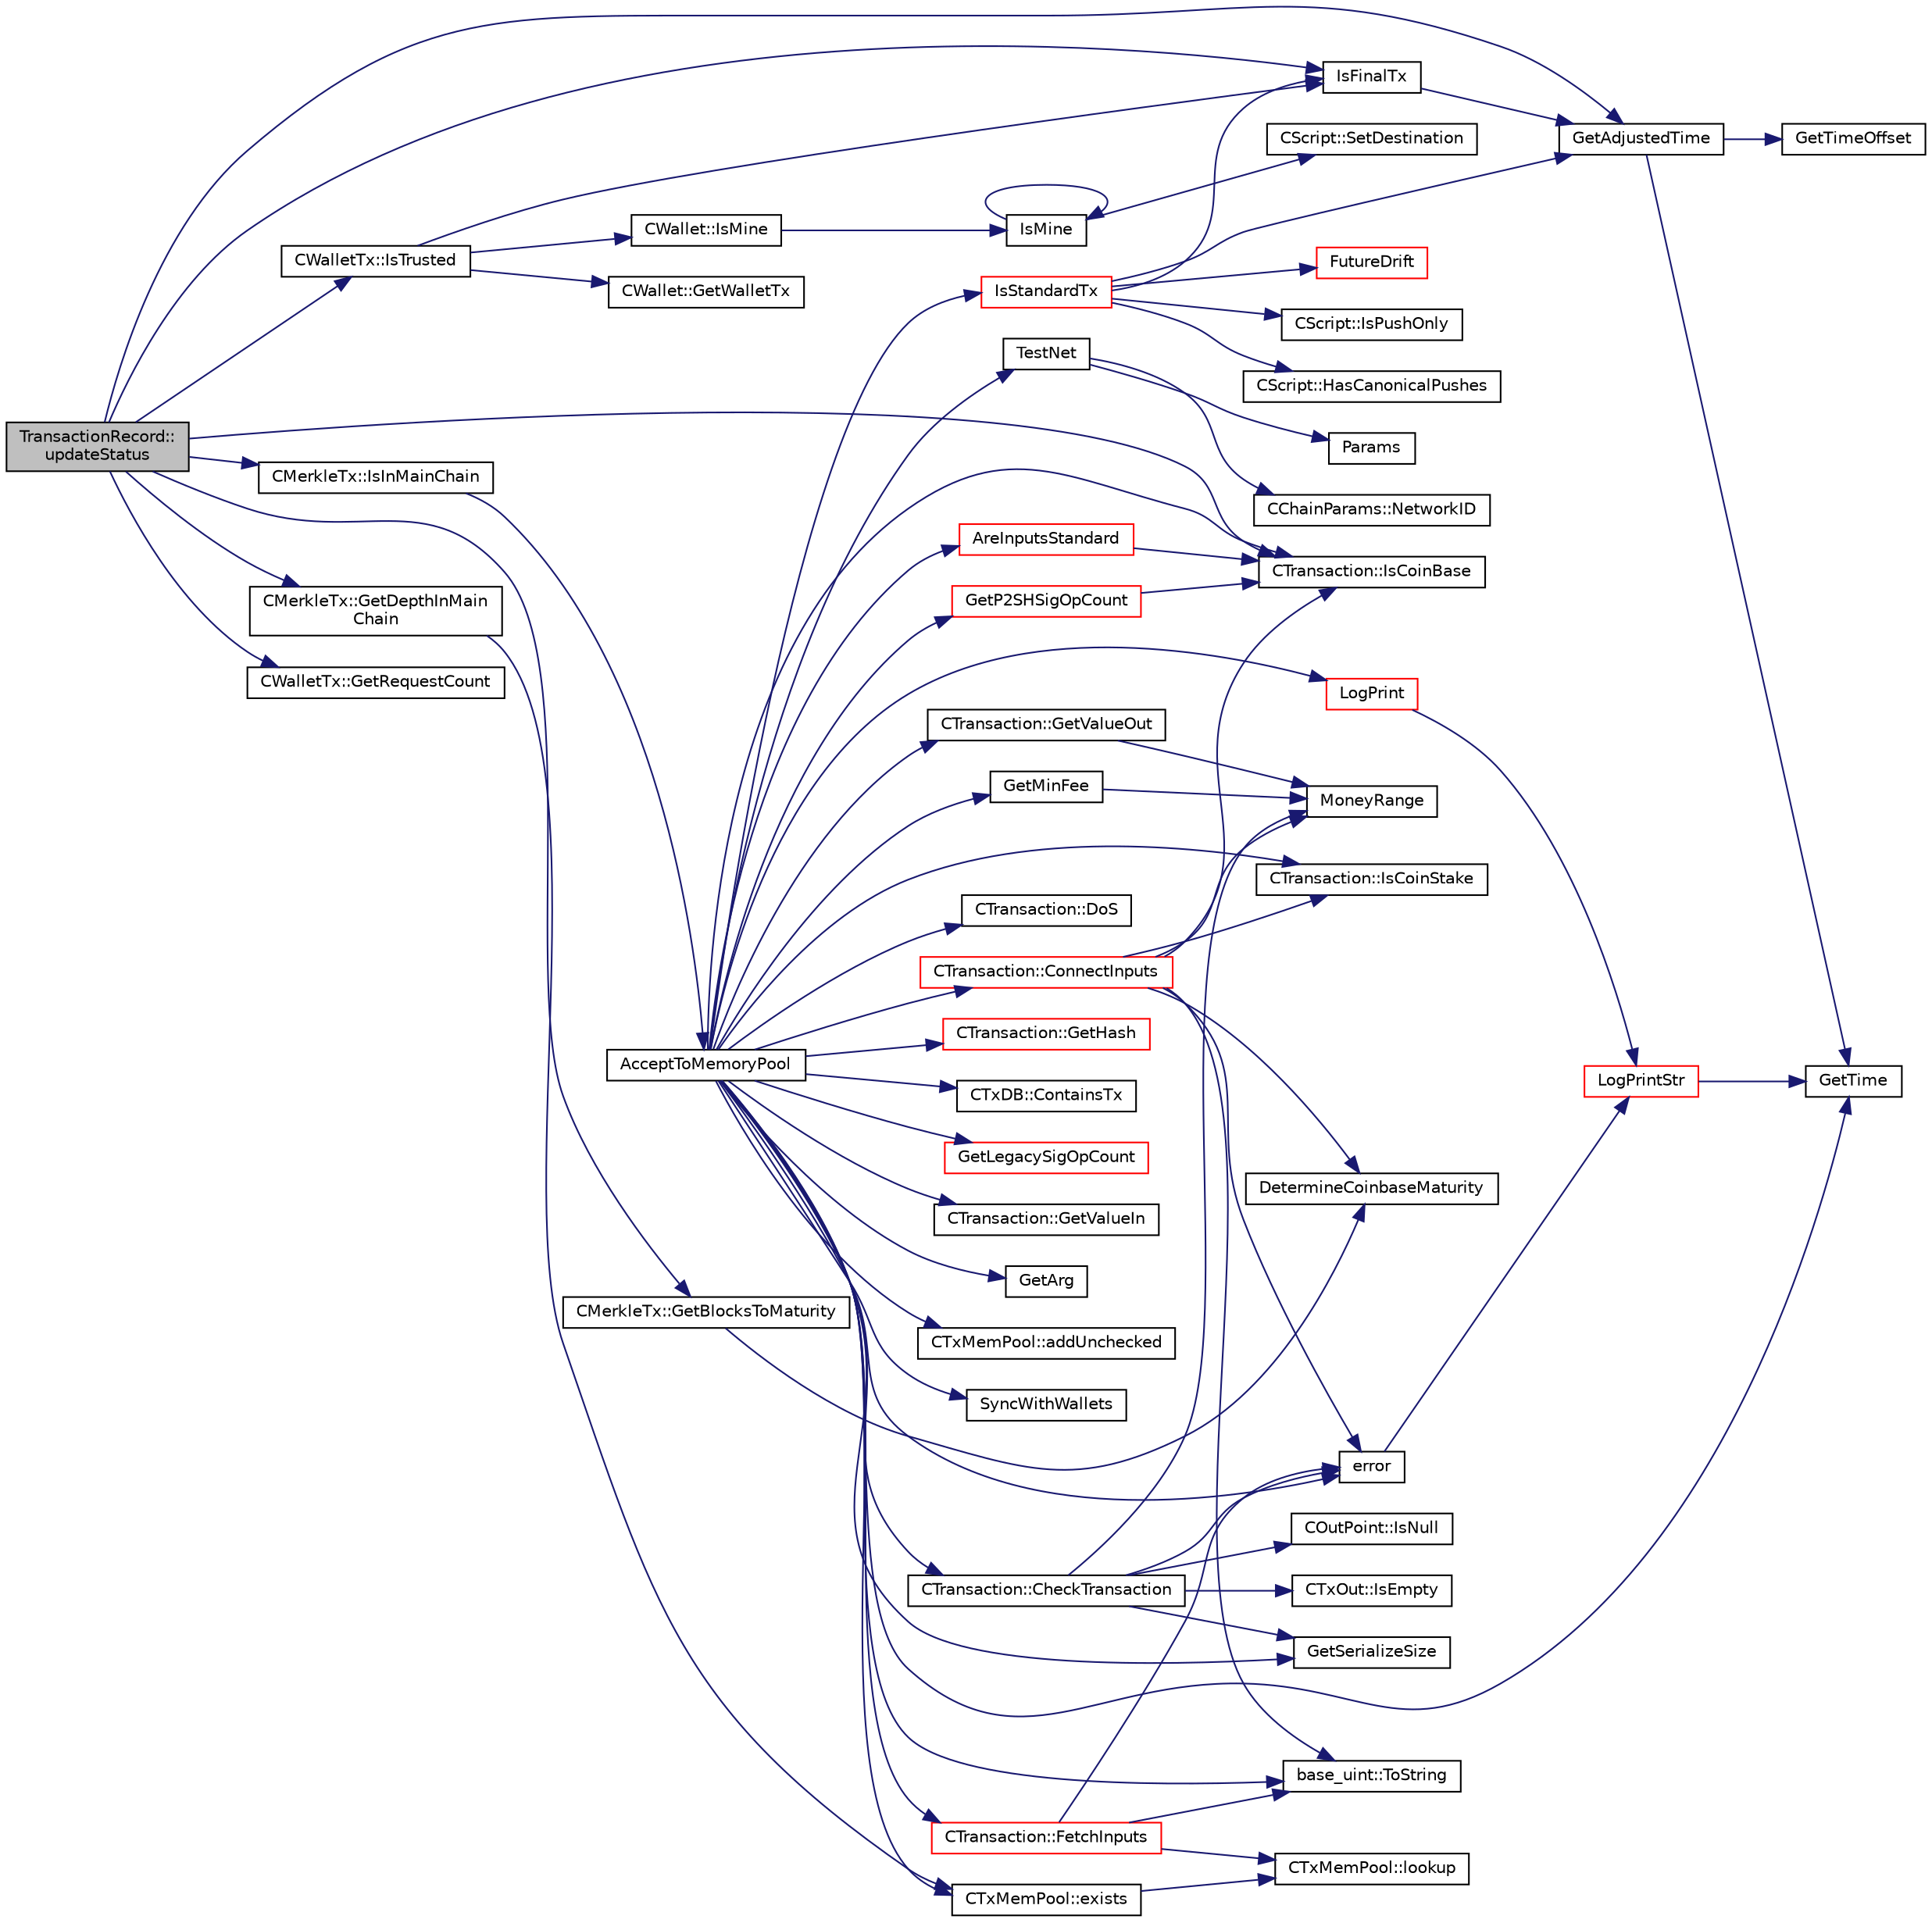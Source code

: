 digraph "TransactionRecord::updateStatus"
{
  edge [fontname="Helvetica",fontsize="10",labelfontname="Helvetica",labelfontsize="10"];
  node [fontname="Helvetica",fontsize="10",shape=record];
  rankdir="LR";
  Node285 [label="TransactionRecord::\lupdateStatus",height=0.2,width=0.4,color="black", fillcolor="grey75", style="filled", fontcolor="black"];
  Node285 -> Node286 [color="midnightblue",fontsize="10",style="solid",fontname="Helvetica"];
  Node286 [label="CTransaction::IsCoinBase",height=0.2,width=0.4,color="black", fillcolor="white", style="filled",URL="$df/d43/class_c_transaction.html#a96256e8ac1bf79ad9c057e48c41132dd"];
  Node285 -> Node287 [color="midnightblue",fontsize="10",style="solid",fontname="Helvetica"];
  Node287 [label="CWalletTx::IsTrusted",height=0.2,width=0.4,color="black", fillcolor="white", style="filled",URL="$d6/d53/class_c_wallet_tx.html#a71efb0d5b5def8ae00a1d74b8741bfcb"];
  Node287 -> Node288 [color="midnightblue",fontsize="10",style="solid",fontname="Helvetica"];
  Node288 [label="IsFinalTx",height=0.2,width=0.4,color="black", fillcolor="white", style="filled",URL="$df/d0a/main_8cpp.html#adc332cd7ac94e639bb4239618341be19"];
  Node288 -> Node289 [color="midnightblue",fontsize="10",style="solid",fontname="Helvetica"];
  Node289 [label="GetAdjustedTime",height=0.2,width=0.4,color="black", fillcolor="white", style="filled",URL="$df/d2d/util_8cpp.html#a09f81b9c7650f898cf3cf305b87547e6"];
  Node289 -> Node290 [color="midnightblue",fontsize="10",style="solid",fontname="Helvetica"];
  Node290 [label="GetTime",height=0.2,width=0.4,color="black", fillcolor="white", style="filled",URL="$df/d2d/util_8cpp.html#a46fac5fba8ba905b5f9acb364f5d8c6f"];
  Node289 -> Node291 [color="midnightblue",fontsize="10",style="solid",fontname="Helvetica"];
  Node291 [label="GetTimeOffset",height=0.2,width=0.4,color="black", fillcolor="white", style="filled",URL="$df/d2d/util_8cpp.html#a50ca5344c75631267633f15cfe5e983e"];
  Node287 -> Node292 [color="midnightblue",fontsize="10",style="solid",fontname="Helvetica"];
  Node292 [label="CWallet::GetWalletTx",height=0.2,width=0.4,color="black", fillcolor="white", style="filled",URL="$d2/de5/class_c_wallet.html#ac496716bb889a5934fa27398aeb2330a"];
  Node287 -> Node293 [color="midnightblue",fontsize="10",style="solid",fontname="Helvetica"];
  Node293 [label="CWallet::IsMine",height=0.2,width=0.4,color="black", fillcolor="white", style="filled",URL="$d2/de5/class_c_wallet.html#a4eada57edc1c443564b8cc9b853d955c"];
  Node293 -> Node294 [color="midnightblue",fontsize="10",style="solid",fontname="Helvetica"];
  Node294 [label="IsMine",height=0.2,width=0.4,color="black", fillcolor="white", style="filled",URL="$dd/d0f/script_8cpp.html#adc59cf67d903c1ba1ef225561b85bfce"];
  Node294 -> Node295 [color="midnightblue",fontsize="10",style="solid",fontname="Helvetica"];
  Node295 [label="CScript::SetDestination",height=0.2,width=0.4,color="black", fillcolor="white", style="filled",URL="$d9/d4b/class_c_script.html#ad1b5a9077241aa06116040c4f1b7c31e"];
  Node294 -> Node294 [color="midnightblue",fontsize="10",style="solid",fontname="Helvetica"];
  Node285 -> Node296 [color="midnightblue",fontsize="10",style="solid",fontname="Helvetica"];
  Node296 [label="CMerkleTx::GetBlocksToMaturity",height=0.2,width=0.4,color="black", fillcolor="white", style="filled",URL="$d1/dff/class_c_merkle_tx.html#a69ebd437f7b44169659c3527fe73b6ab"];
  Node296 -> Node297 [color="midnightblue",fontsize="10",style="solid",fontname="Helvetica"];
  Node297 [label="DetermineCoinbaseMaturity",height=0.2,width=0.4,color="black", fillcolor="white", style="filled",URL="$d1/d08/proofs_8cpp.html#a97478c8207cae73889a6b1fbbc3c67e3",tooltip="Determine Coinbase Maturity (generally not a good idea - done so to increase speed) ..."];
  Node285 -> Node298 [color="midnightblue",fontsize="10",style="solid",fontname="Helvetica"];
  Node298 [label="CMerkleTx::GetDepthInMain\lChain",height=0.2,width=0.4,color="black", fillcolor="white", style="filled",URL="$d1/dff/class_c_merkle_tx.html#a887a9f1a0b7fc64b43e42cec76b38ef9"];
  Node298 -> Node299 [color="midnightblue",fontsize="10",style="solid",fontname="Helvetica"];
  Node299 [label="CTxMemPool::exists",height=0.2,width=0.4,color="black", fillcolor="white", style="filled",URL="$db/d98/class_c_tx_mem_pool.html#a8b7a13b5289ab839d4460f41a7da9789"];
  Node299 -> Node300 [color="midnightblue",fontsize="10",style="solid",fontname="Helvetica"];
  Node300 [label="CTxMemPool::lookup",height=0.2,width=0.4,color="black", fillcolor="white", style="filled",URL="$db/d98/class_c_tx_mem_pool.html#ad6d9966cdeb4b6586f7186e709b4e77e"];
  Node285 -> Node288 [color="midnightblue",fontsize="10",style="solid",fontname="Helvetica"];
  Node285 -> Node301 [color="midnightblue",fontsize="10",style="solid",fontname="Helvetica"];
  Node301 [label="CMerkleTx::IsInMainChain",height=0.2,width=0.4,color="black", fillcolor="white", style="filled",URL="$d1/dff/class_c_merkle_tx.html#ad4b3623fabf1924dba2a7694e3418e1e"];
  Node301 -> Node302 [color="midnightblue",fontsize="10",style="solid",fontname="Helvetica"];
  Node302 [label="AcceptToMemoryPool",height=0.2,width=0.4,color="black", fillcolor="white", style="filled",URL="$d4/dbf/main_8h.html#addea0e425b693b4c1be712c3ead94568",tooltip="(try to) add transaction to memory pool "];
  Node302 -> Node303 [color="midnightblue",fontsize="10",style="solid",fontname="Helvetica"];
  Node303 [label="CTransaction::CheckTransaction",height=0.2,width=0.4,color="black", fillcolor="white", style="filled",URL="$df/d43/class_c_transaction.html#a2104329681e2749baeeaaf47c0af482d"];
  Node303 -> Node304 [color="midnightblue",fontsize="10",style="solid",fontname="Helvetica"];
  Node304 [label="error",height=0.2,width=0.4,color="black", fillcolor="white", style="filled",URL="$d8/d3c/util_8h.html#af8985880cf4ef26df0a5aa2ffcb76662"];
  Node304 -> Node305 [color="midnightblue",fontsize="10",style="solid",fontname="Helvetica"];
  Node305 [label="LogPrintStr",height=0.2,width=0.4,color="red", fillcolor="white", style="filled",URL="$d8/d3c/util_8h.html#afd4c3002b2797c0560adddb6af3ca1da"];
  Node305 -> Node290 [color="midnightblue",fontsize="10",style="solid",fontname="Helvetica"];
  Node303 -> Node313 [color="midnightblue",fontsize="10",style="solid",fontname="Helvetica"];
  Node313 [label="GetSerializeSize",height=0.2,width=0.4,color="black", fillcolor="white", style="filled",URL="$df/d9d/serialize_8h.html#a48239e478ae730373d1984fe304ca025"];
  Node303 -> Node314 [color="midnightblue",fontsize="10",style="solid",fontname="Helvetica"];
  Node314 [label="CTxOut::IsEmpty",height=0.2,width=0.4,color="black", fillcolor="white", style="filled",URL="$d2/db7/class_c_tx_out.html#ae5eab8e2d01f678135b8891645db6b78"];
  Node303 -> Node315 [color="midnightblue",fontsize="10",style="solid",fontname="Helvetica"];
  Node315 [label="MoneyRange",height=0.2,width=0.4,color="black", fillcolor="white", style="filled",URL="$dd/d2f/amount_8h.html#a12db56a9a1c931941f0943ecbb278aae"];
  Node303 -> Node316 [color="midnightblue",fontsize="10",style="solid",fontname="Helvetica"];
  Node316 [label="COutPoint::IsNull",height=0.2,width=0.4,color="black", fillcolor="white", style="filled",URL="$d5/d05/class_c_out_point.html#ae1516581fa2234556761f04af3a207a6"];
  Node302 -> Node304 [color="midnightblue",fontsize="10",style="solid",fontname="Helvetica"];
  Node302 -> Node286 [color="midnightblue",fontsize="10",style="solid",fontname="Helvetica"];
  Node302 -> Node317 [color="midnightblue",fontsize="10",style="solid",fontname="Helvetica"];
  Node317 [label="CTransaction::DoS",height=0.2,width=0.4,color="black", fillcolor="white", style="filled",URL="$df/d43/class_c_transaction.html#ae5f57b4b90e5a179bb359bdf72fba753"];
  Node302 -> Node318 [color="midnightblue",fontsize="10",style="solid",fontname="Helvetica"];
  Node318 [label="CTransaction::IsCoinStake",height=0.2,width=0.4,color="black", fillcolor="white", style="filled",URL="$df/d43/class_c_transaction.html#ace4278a41a296d40dcf5fb2b9cf007ec"];
  Node302 -> Node319 [color="midnightblue",fontsize="10",style="solid",fontname="Helvetica"];
  Node319 [label="TestNet",height=0.2,width=0.4,color="black", fillcolor="white", style="filled",URL="$d7/ddb/chainparams_8h.html#abc8c1af875107f5eac0f327bd3b8363d"];
  Node319 -> Node320 [color="midnightblue",fontsize="10",style="solid",fontname="Helvetica"];
  Node320 [label="Params",height=0.2,width=0.4,color="black", fillcolor="white", style="filled",URL="$d7/ddb/chainparams_8h.html#ace5c5b706d71a324a417dd2db394fd4a",tooltip="Return the currently selected parameters. "];
  Node319 -> Node309 [color="midnightblue",fontsize="10",style="solid",fontname="Helvetica"];
  Node309 [label="CChainParams::NetworkID",height=0.2,width=0.4,color="black", fillcolor="white", style="filled",URL="$d1/d4f/class_c_chain_params.html#a90dc493ec0c0325c98c3ac06eb99862b"];
  Node302 -> Node321 [color="midnightblue",fontsize="10",style="solid",fontname="Helvetica"];
  Node321 [label="IsStandardTx",height=0.2,width=0.4,color="red", fillcolor="white", style="filled",URL="$df/d0a/main_8cpp.html#acd163a09d0e4384ebe85dead57730dd7"];
  Node321 -> Node288 [color="midnightblue",fontsize="10",style="solid",fontname="Helvetica"];
  Node321 -> Node322 [color="midnightblue",fontsize="10",style="solid",fontname="Helvetica"];
  Node322 [label="FutureDrift",height=0.2,width=0.4,color="red", fillcolor="white", style="filled",URL="$d4/dbf/main_8h.html#a3ccc18be451c0cbde74b3074e71f9c66"];
  Node321 -> Node289 [color="midnightblue",fontsize="10",style="solid",fontname="Helvetica"];
  Node321 -> Node329 [color="midnightblue",fontsize="10",style="solid",fontname="Helvetica"];
  Node329 [label="CScript::IsPushOnly",height=0.2,width=0.4,color="black", fillcolor="white", style="filled",URL="$d9/d4b/class_c_script.html#a804771eeafb1039672515eabbc823274"];
  Node321 -> Node330 [color="midnightblue",fontsize="10",style="solid",fontname="Helvetica"];
  Node330 [label="CScript::HasCanonicalPushes",height=0.2,width=0.4,color="black", fillcolor="white", style="filled",URL="$d9/d4b/class_c_script.html#ade3c28813e7c242c73a5d59731d589c5"];
  Node302 -> Node337 [color="midnightblue",fontsize="10",style="solid",fontname="Helvetica"];
  Node337 [label="CTransaction::GetHash",height=0.2,width=0.4,color="red", fillcolor="white", style="filled",URL="$df/d43/class_c_transaction.html#a0b46d80e82ca324e82c2ce3fc1492bfa"];
  Node302 -> Node299 [color="midnightblue",fontsize="10",style="solid",fontname="Helvetica"];
  Node302 -> Node340 [color="midnightblue",fontsize="10",style="solid",fontname="Helvetica"];
  Node340 [label="CTxDB::ContainsTx",height=0.2,width=0.4,color="black", fillcolor="white", style="filled",URL="$d9/d8d/class_c_tx_d_b.html#a09b87317101ed16b6ad99794279f4c2d"];
  Node302 -> Node341 [color="midnightblue",fontsize="10",style="solid",fontname="Helvetica"];
  Node341 [label="CTransaction::FetchInputs",height=0.2,width=0.4,color="red", fillcolor="white", style="filled",URL="$df/d43/class_c_transaction.html#a5a4967303d3b588a120687f3ed1f4b0a",tooltip="Fetch from memory and/or disk. "];
  Node341 -> Node304 [color="midnightblue",fontsize="10",style="solid",fontname="Helvetica"];
  Node341 -> Node343 [color="midnightblue",fontsize="10",style="solid",fontname="Helvetica"];
  Node343 [label="base_uint::ToString",height=0.2,width=0.4,color="black", fillcolor="white", style="filled",URL="$da/df7/classbase__uint.html#acccba4d9d51a0c36261718ca0cbb293b"];
  Node341 -> Node300 [color="midnightblue",fontsize="10",style="solid",fontname="Helvetica"];
  Node302 -> Node343 [color="midnightblue",fontsize="10",style="solid",fontname="Helvetica"];
  Node302 -> Node345 [color="midnightblue",fontsize="10",style="solid",fontname="Helvetica"];
  Node345 [label="AreInputsStandard",height=0.2,width=0.4,color="red", fillcolor="white", style="filled",URL="$df/d0a/main_8cpp.html#a29901e539b487e09c90ff90c7560bd9d",tooltip="Check for standard transaction types. "];
  Node345 -> Node286 [color="midnightblue",fontsize="10",style="solid",fontname="Helvetica"];
  Node302 -> Node409 [color="midnightblue",fontsize="10",style="solid",fontname="Helvetica"];
  Node409 [label="GetLegacySigOpCount",height=0.2,width=0.4,color="red", fillcolor="white", style="filled",URL="$df/d0a/main_8cpp.html#ad2eaf4f8542c12ea9ee1183609cc6d1a",tooltip="Count ECDSA signature operations the old-fashioned (pre-0.6) way. "];
  Node302 -> Node411 [color="midnightblue",fontsize="10",style="solid",fontname="Helvetica"];
  Node411 [label="GetP2SHSigOpCount",height=0.2,width=0.4,color="red", fillcolor="white", style="filled",URL="$df/d0a/main_8cpp.html#a519cfd439598a8bf64fe5503aa74cfcb",tooltip="Count ECDSA signature operations in pay-to-script-hash inputs. "];
  Node411 -> Node286 [color="midnightblue",fontsize="10",style="solid",fontname="Helvetica"];
  Node302 -> Node422 [color="midnightblue",fontsize="10",style="solid",fontname="Helvetica"];
  Node422 [label="CTransaction::GetValueIn",height=0.2,width=0.4,color="black", fillcolor="white", style="filled",URL="$df/d43/class_c_transaction.html#a50051cce0d44bc4ea2018625101dc1b6",tooltip="Amount of ions coming in to this transaction Note that lightweight clients may not know anything besi..."];
  Node302 -> Node423 [color="midnightblue",fontsize="10",style="solid",fontname="Helvetica"];
  Node423 [label="CTransaction::GetValueOut",height=0.2,width=0.4,color="black", fillcolor="white", style="filled",URL="$df/d43/class_c_transaction.html#a9ce7d94c68adb37627d82669b83a7c59",tooltip="Amount of ions spent by this transaction. "];
  Node423 -> Node315 [color="midnightblue",fontsize="10",style="solid",fontname="Helvetica"];
  Node302 -> Node313 [color="midnightblue",fontsize="10",style="solid",fontname="Helvetica"];
  Node302 -> Node424 [color="midnightblue",fontsize="10",style="solid",fontname="Helvetica"];
  Node424 [label="GetMinFee",height=0.2,width=0.4,color="black", fillcolor="white", style="filled",URL="$df/d0a/main_8cpp.html#a95215e52b78d3270b416dc7b83a306fe"];
  Node424 -> Node315 [color="midnightblue",fontsize="10",style="solid",fontname="Helvetica"];
  Node302 -> Node290 [color="midnightblue",fontsize="10",style="solid",fontname="Helvetica"];
  Node302 -> Node404 [color="midnightblue",fontsize="10",style="solid",fontname="Helvetica"];
  Node404 [label="GetArg",height=0.2,width=0.4,color="black", fillcolor="white", style="filled",URL="$df/d2d/util_8cpp.html#a24f685720bf40370e5bd2a192ad50cd8",tooltip="Return string argument or default value. "];
  Node302 -> Node407 [color="midnightblue",fontsize="10",style="solid",fontname="Helvetica"];
  Node407 [label="LogPrint",height=0.2,width=0.4,color="red", fillcolor="white", style="filled",URL="$d8/d3c/util_8h.html#aab1f837a2366f424bdc996fdf6352171"];
  Node407 -> Node305 [color="midnightblue",fontsize="10",style="solid",fontname="Helvetica"];
  Node302 -> Node425 [color="midnightblue",fontsize="10",style="solid",fontname="Helvetica"];
  Node425 [label="CTransaction::ConnectInputs",height=0.2,width=0.4,color="red", fillcolor="white", style="filled",URL="$df/d43/class_c_transaction.html#aaab6c4ba493c918e29fd383043dcaae7",tooltip="Sanity check previous transactions, then, if all checks succeed, mark them as spent by this transacti..."];
  Node425 -> Node304 [color="midnightblue",fontsize="10",style="solid",fontname="Helvetica"];
  Node425 -> Node343 [color="midnightblue",fontsize="10",style="solid",fontname="Helvetica"];
  Node425 -> Node286 [color="midnightblue",fontsize="10",style="solid",fontname="Helvetica"];
  Node425 -> Node318 [color="midnightblue",fontsize="10",style="solid",fontname="Helvetica"];
  Node425 -> Node297 [color="midnightblue",fontsize="10",style="solid",fontname="Helvetica"];
  Node425 -> Node315 [color="midnightblue",fontsize="10",style="solid",fontname="Helvetica"];
  Node302 -> Node430 [color="midnightblue",fontsize="10",style="solid",fontname="Helvetica"];
  Node430 [label="CTxMemPool::addUnchecked",height=0.2,width=0.4,color="black", fillcolor="white", style="filled",URL="$db/d98/class_c_tx_mem_pool.html#a1203ac5cf3bdb88af4922705afad555d"];
  Node302 -> Node431 [color="midnightblue",fontsize="10",style="solid",fontname="Helvetica"];
  Node431 [label="SyncWithWallets",height=0.2,width=0.4,color="black", fillcolor="white", style="filled",URL="$df/d0a/main_8cpp.html#ac79dd0809b8f21bd8d861dfcfc4a7fb3",tooltip="Push an updated transaction to all registered wallets. "];
  Node285 -> Node289 [color="midnightblue",fontsize="10",style="solid",fontname="Helvetica"];
  Node285 -> Node432 [color="midnightblue",fontsize="10",style="solid",fontname="Helvetica"];
  Node432 [label="CWalletTx::GetRequestCount",height=0.2,width=0.4,color="black", fillcolor="white", style="filled",URL="$d6/d53/class_c_wallet_tx.html#afd3ca5b54d33038a06189f3f27a97910"];
}

